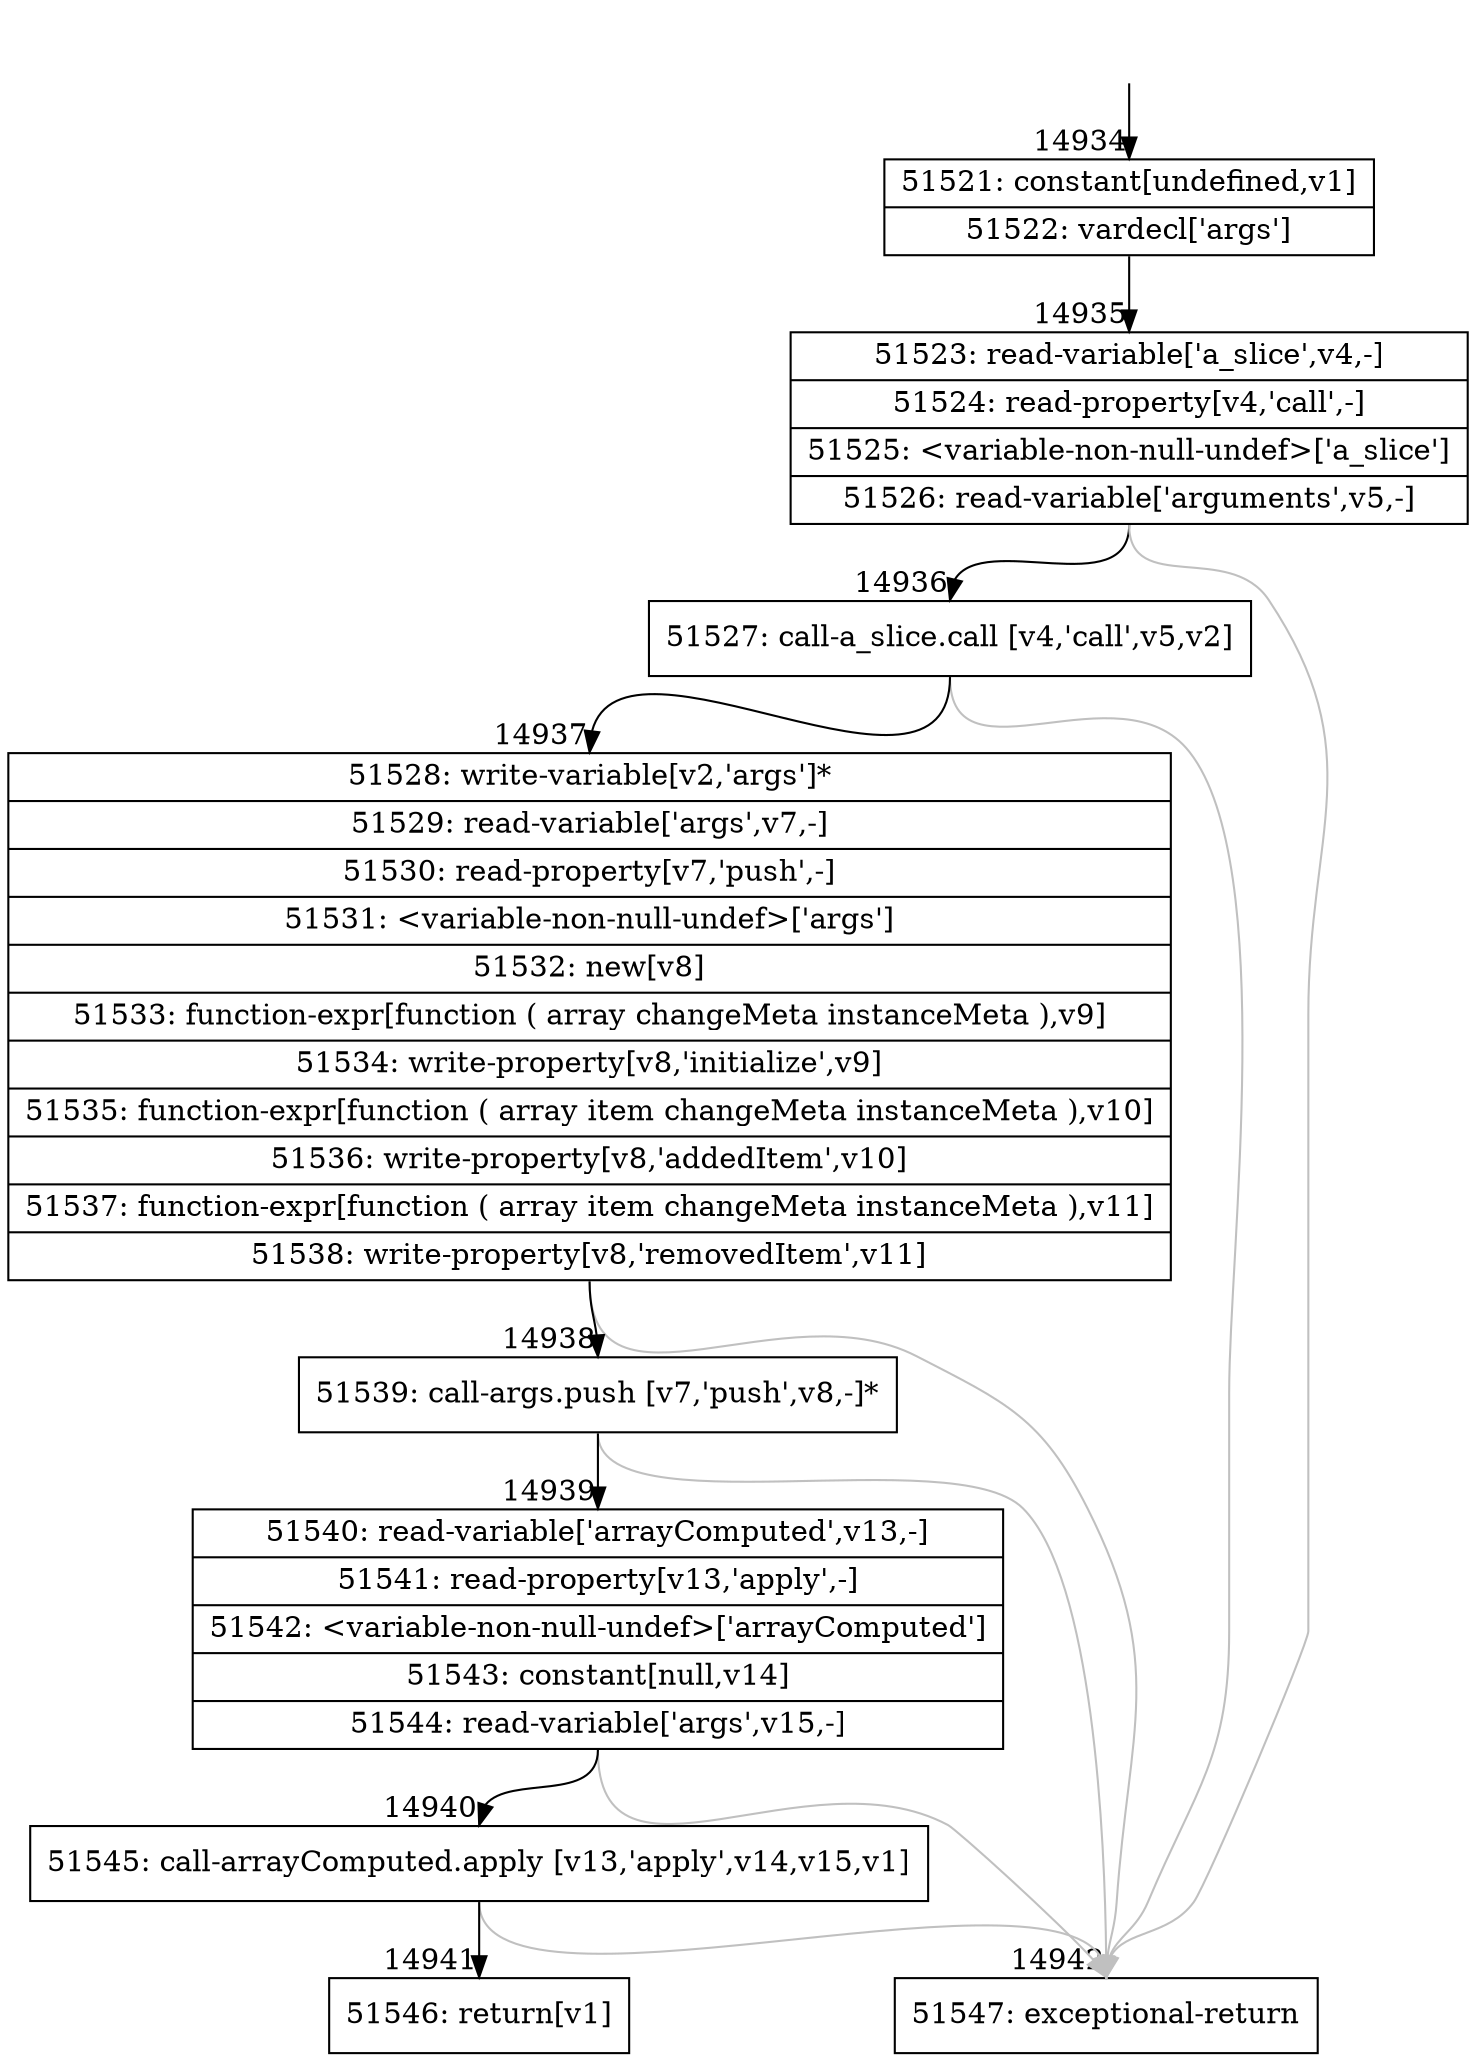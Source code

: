 digraph {
rankdir="TD"
BB_entry1256[shape=none,label=""];
BB_entry1256 -> BB14934 [tailport=s, headport=n, headlabel="    14934"]
BB14934 [shape=record label="{51521: constant[undefined,v1]|51522: vardecl['args']}" ] 
BB14934 -> BB14935 [tailport=s, headport=n, headlabel="      14935"]
BB14935 [shape=record label="{51523: read-variable['a_slice',v4,-]|51524: read-property[v4,'call',-]|51525: \<variable-non-null-undef\>['a_slice']|51526: read-variable['arguments',v5,-]}" ] 
BB14935 -> BB14936 [tailport=s, headport=n, headlabel="      14936"]
BB14935 -> BB14942 [tailport=s, headport=n, color=gray, headlabel="      14942"]
BB14936 [shape=record label="{51527: call-a_slice.call [v4,'call',v5,v2]}" ] 
BB14936 -> BB14937 [tailport=s, headport=n, headlabel="      14937"]
BB14936 -> BB14942 [tailport=s, headport=n, color=gray]
BB14937 [shape=record label="{51528: write-variable[v2,'args']*|51529: read-variable['args',v7,-]|51530: read-property[v7,'push',-]|51531: \<variable-non-null-undef\>['args']|51532: new[v8]|51533: function-expr[function ( array changeMeta instanceMeta ),v9]|51534: write-property[v8,'initialize',v9]|51535: function-expr[function ( array item changeMeta instanceMeta ),v10]|51536: write-property[v8,'addedItem',v10]|51537: function-expr[function ( array item changeMeta instanceMeta ),v11]|51538: write-property[v8,'removedItem',v11]}" ] 
BB14937 -> BB14938 [tailport=s, headport=n, headlabel="      14938"]
BB14937 -> BB14942 [tailport=s, headport=n, color=gray]
BB14938 [shape=record label="{51539: call-args.push [v7,'push',v8,-]*}" ] 
BB14938 -> BB14939 [tailport=s, headport=n, headlabel="      14939"]
BB14938 -> BB14942 [tailport=s, headport=n, color=gray]
BB14939 [shape=record label="{51540: read-variable['arrayComputed',v13,-]|51541: read-property[v13,'apply',-]|51542: \<variable-non-null-undef\>['arrayComputed']|51543: constant[null,v14]|51544: read-variable['args',v15,-]}" ] 
BB14939 -> BB14940 [tailport=s, headport=n, headlabel="      14940"]
BB14939 -> BB14942 [tailport=s, headport=n, color=gray]
BB14940 [shape=record label="{51545: call-arrayComputed.apply [v13,'apply',v14,v15,v1]}" ] 
BB14940 -> BB14941 [tailport=s, headport=n, headlabel="      14941"]
BB14940 -> BB14942 [tailport=s, headport=n, color=gray]
BB14941 [shape=record label="{51546: return[v1]}" ] 
BB14942 [shape=record label="{51547: exceptional-return}" ] 
//#$~ 27544
}
